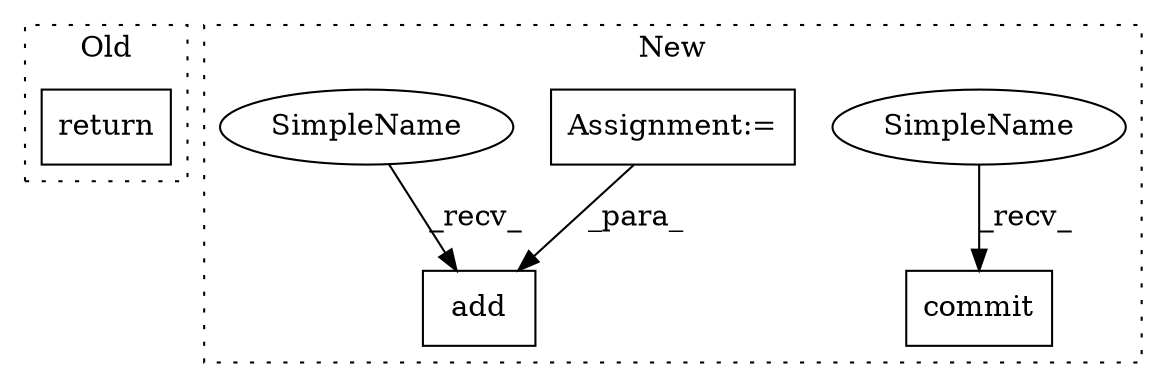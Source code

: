 digraph G {
subgraph cluster0 {
1 [label="return" a="41" s="374" l="7" shape="box"];
label = "Old";
style="dotted";
}
subgraph cluster1 {
2 [label="commit" a="32" s="504" l="8" shape="box"];
3 [label="add" a="32" s="480,485" l="4,1" shape="box"];
4 [label="Assignment:=" a="7" s="434" l="1" shape="box"];
5 [label="SimpleName" a="42" s="496" l="7" shape="ellipse"];
6 [label="SimpleName" a="42" s="472" l="7" shape="ellipse"];
label = "New";
style="dotted";
}
4 -> 3 [label="_para_"];
5 -> 2 [label="_recv_"];
6 -> 3 [label="_recv_"];
}